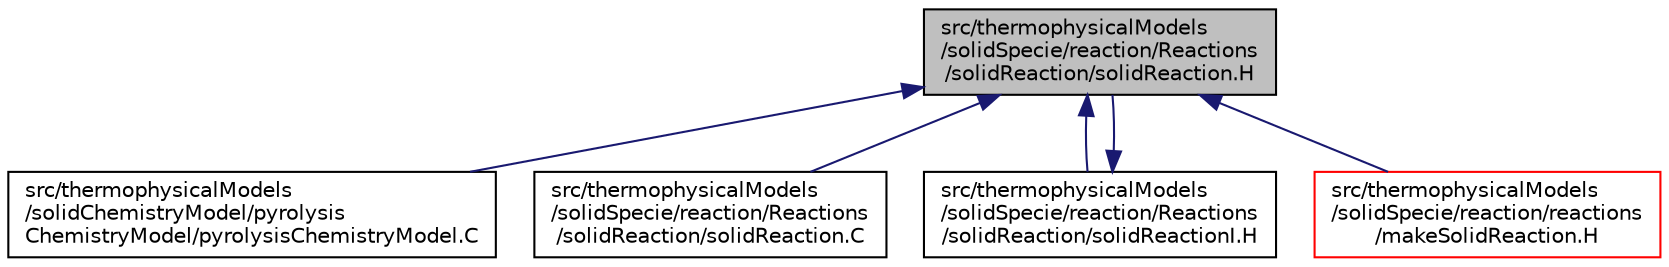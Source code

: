 digraph "src/thermophysicalModels/solidSpecie/reaction/Reactions/solidReaction/solidReaction.H"
{
  bgcolor="transparent";
  edge [fontname="Helvetica",fontsize="10",labelfontname="Helvetica",labelfontsize="10"];
  node [fontname="Helvetica",fontsize="10",shape=record];
  Node1 [label="src/thermophysicalModels\l/solidSpecie/reaction/Reactions\l/solidReaction/solidReaction.H",height=0.2,width=0.4,color="black", fillcolor="grey75", style="filled" fontcolor="black"];
  Node1 -> Node2 [dir="back",color="midnightblue",fontsize="10",style="solid",fontname="Helvetica"];
  Node2 [label="src/thermophysicalModels\l/solidChemistryModel/pyrolysis\lChemistryModel/pyrolysisChemistryModel.C",height=0.2,width=0.4,color="black",URL="$pyrolysisChemistryModel_8C.html"];
  Node1 -> Node3 [dir="back",color="midnightblue",fontsize="10",style="solid",fontname="Helvetica"];
  Node3 [label="src/thermophysicalModels\l/solidSpecie/reaction/Reactions\l/solidReaction/solidReaction.C",height=0.2,width=0.4,color="black",URL="$solidReaction_8C.html"];
  Node1 -> Node4 [dir="back",color="midnightblue",fontsize="10",style="solid",fontname="Helvetica"];
  Node4 [label="src/thermophysicalModels\l/solidSpecie/reaction/Reactions\l/solidReaction/solidReactionI.H",height=0.2,width=0.4,color="black",URL="$solidReactionI_8H.html"];
  Node4 -> Node1 [dir="back",color="midnightblue",fontsize="10",style="solid",fontname="Helvetica"];
  Node1 -> Node5 [dir="back",color="midnightblue",fontsize="10",style="solid",fontname="Helvetica"];
  Node5 [label="src/thermophysicalModels\l/solidSpecie/reaction/reactions\l/makeSolidReaction.H",height=0.2,width=0.4,color="red",URL="$makeSolidReaction_8H.html",tooltip="Macros for instantiating reactions for solid. "];
}
